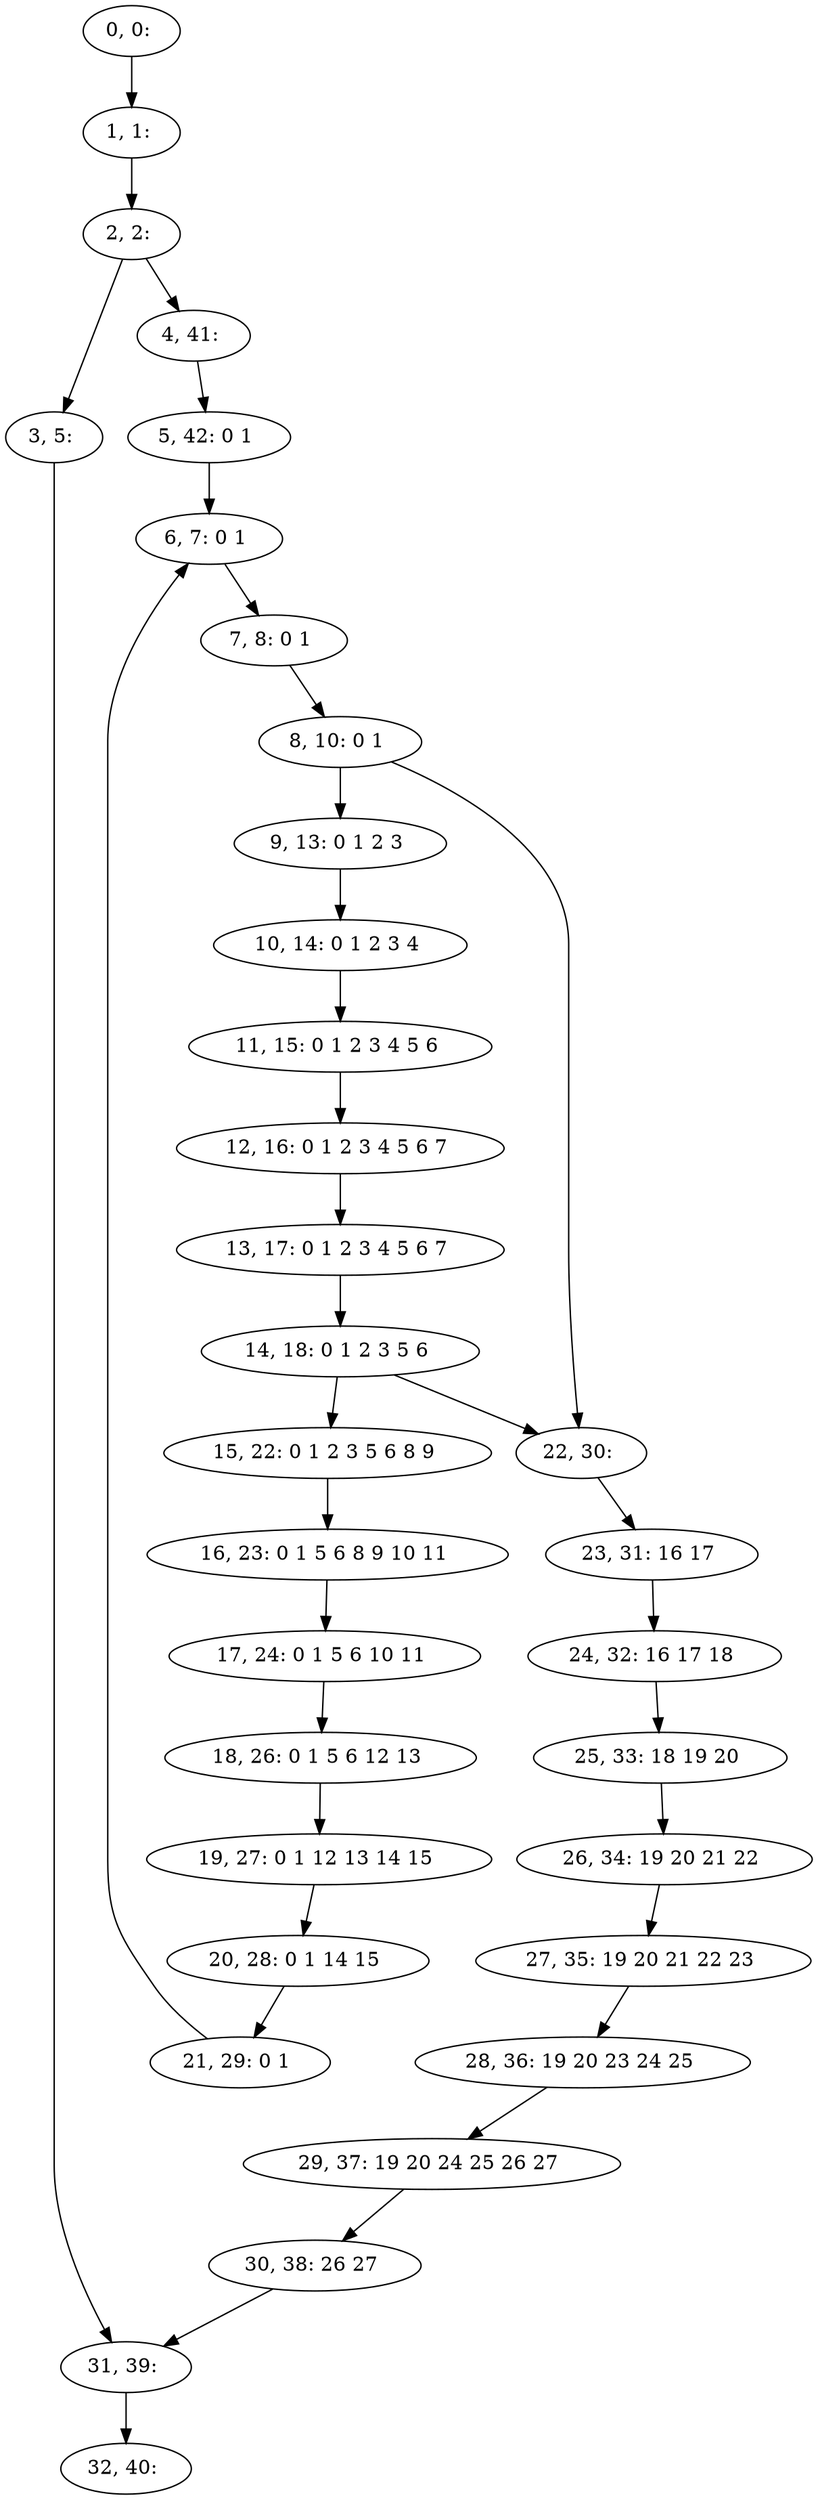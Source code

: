 digraph G {
0[label="0, 0: "];
1[label="1, 1: "];
2[label="2, 2: "];
3[label="3, 5: "];
4[label="4, 41: "];
5[label="5, 42: 0 1 "];
6[label="6, 7: 0 1 "];
7[label="7, 8: 0 1 "];
8[label="8, 10: 0 1 "];
9[label="9, 13: 0 1 2 3 "];
10[label="10, 14: 0 1 2 3 4 "];
11[label="11, 15: 0 1 2 3 4 5 6 "];
12[label="12, 16: 0 1 2 3 4 5 6 7 "];
13[label="13, 17: 0 1 2 3 4 5 6 7 "];
14[label="14, 18: 0 1 2 3 5 6 "];
15[label="15, 22: 0 1 2 3 5 6 8 9 "];
16[label="16, 23: 0 1 5 6 8 9 10 11 "];
17[label="17, 24: 0 1 5 6 10 11 "];
18[label="18, 26: 0 1 5 6 12 13 "];
19[label="19, 27: 0 1 12 13 14 15 "];
20[label="20, 28: 0 1 14 15 "];
21[label="21, 29: 0 1 "];
22[label="22, 30: "];
23[label="23, 31: 16 17 "];
24[label="24, 32: 16 17 18 "];
25[label="25, 33: 18 19 20 "];
26[label="26, 34: 19 20 21 22 "];
27[label="27, 35: 19 20 21 22 23 "];
28[label="28, 36: 19 20 23 24 25 "];
29[label="29, 37: 19 20 24 25 26 27 "];
30[label="30, 38: 26 27 "];
31[label="31, 39: "];
32[label="32, 40: "];
0->1 ;
1->2 ;
2->3 ;
2->4 ;
3->31 ;
4->5 ;
5->6 ;
6->7 ;
7->8 ;
8->9 ;
8->22 ;
9->10 ;
10->11 ;
11->12 ;
12->13 ;
13->14 ;
14->15 ;
14->22 ;
15->16 ;
16->17 ;
17->18 ;
18->19 ;
19->20 ;
20->21 ;
21->6 ;
22->23 ;
23->24 ;
24->25 ;
25->26 ;
26->27 ;
27->28 ;
28->29 ;
29->30 ;
30->31 ;
31->32 ;
}
